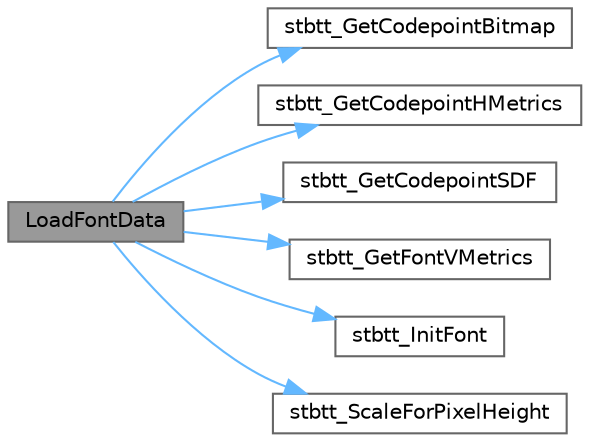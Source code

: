 digraph "LoadFontData"
{
 // LATEX_PDF_SIZE
  bgcolor="transparent";
  edge [fontname=Helvetica,fontsize=10,labelfontname=Helvetica,labelfontsize=10];
  node [fontname=Helvetica,fontsize=10,shape=box,height=0.2,width=0.4];
  rankdir="LR";
  Node1 [id="Node000001",label="LoadFontData",height=0.2,width=0.4,color="gray40", fillcolor="grey60", style="filled", fontcolor="black",tooltip=" "];
  Node1 -> Node2 [id="edge13_Node000001_Node000002",color="steelblue1",style="solid",tooltip=" "];
  Node2 [id="Node000002",label="stbtt_GetCodepointBitmap",height=0.2,width=0.4,color="grey40", fillcolor="white", style="filled",URL="$_classes_2lib_2external_2stb__truetype_8h.html#a6206e92bc06993ba26b8e7c7671f8aaa",tooltip=" "];
  Node1 -> Node3 [id="edge14_Node000001_Node000003",color="steelblue1",style="solid",tooltip=" "];
  Node3 [id="Node000003",label="stbtt_GetCodepointHMetrics",height=0.2,width=0.4,color="grey40", fillcolor="white", style="filled",URL="$_classes_2lib_2external_2stb__truetype_8h.html#a015fbd6e96df8ee58bd41bb4211b64e7",tooltip=" "];
  Node1 -> Node4 [id="edge15_Node000001_Node000004",color="steelblue1",style="solid",tooltip=" "];
  Node4 [id="Node000004",label="stbtt_GetCodepointSDF",height=0.2,width=0.4,color="grey40", fillcolor="white", style="filled",URL="$_classes_2lib_2external_2stb__truetype_8h.html#ae70e9e09a74359133d5f282e032d5aa7",tooltip=" "];
  Node1 -> Node5 [id="edge16_Node000001_Node000005",color="steelblue1",style="solid",tooltip=" "];
  Node5 [id="Node000005",label="stbtt_GetFontVMetrics",height=0.2,width=0.4,color="grey40", fillcolor="white", style="filled",URL="$_classes_2lib_2external_2stb__truetype_8h.html#a2784e0e55678a5980e950b1c9fbc75f0",tooltip=" "];
  Node1 -> Node6 [id="edge17_Node000001_Node000006",color="steelblue1",style="solid",tooltip=" "];
  Node6 [id="Node000006",label="stbtt_InitFont",height=0.2,width=0.4,color="grey40", fillcolor="white", style="filled",URL="$_classes_2lib_2external_2stb__truetype_8h.html#ac3b6bda1851d0b1a4fd53f5f353668e5",tooltip=" "];
  Node1 -> Node7 [id="edge18_Node000001_Node000007",color="steelblue1",style="solid",tooltip=" "];
  Node7 [id="Node000007",label="stbtt_ScaleForPixelHeight",height=0.2,width=0.4,color="grey40", fillcolor="white", style="filled",URL="$_classes_2lib_2external_2stb__truetype_8h.html#aad275d7211530a3d817fcd8647690b7b",tooltip=" "];
}
